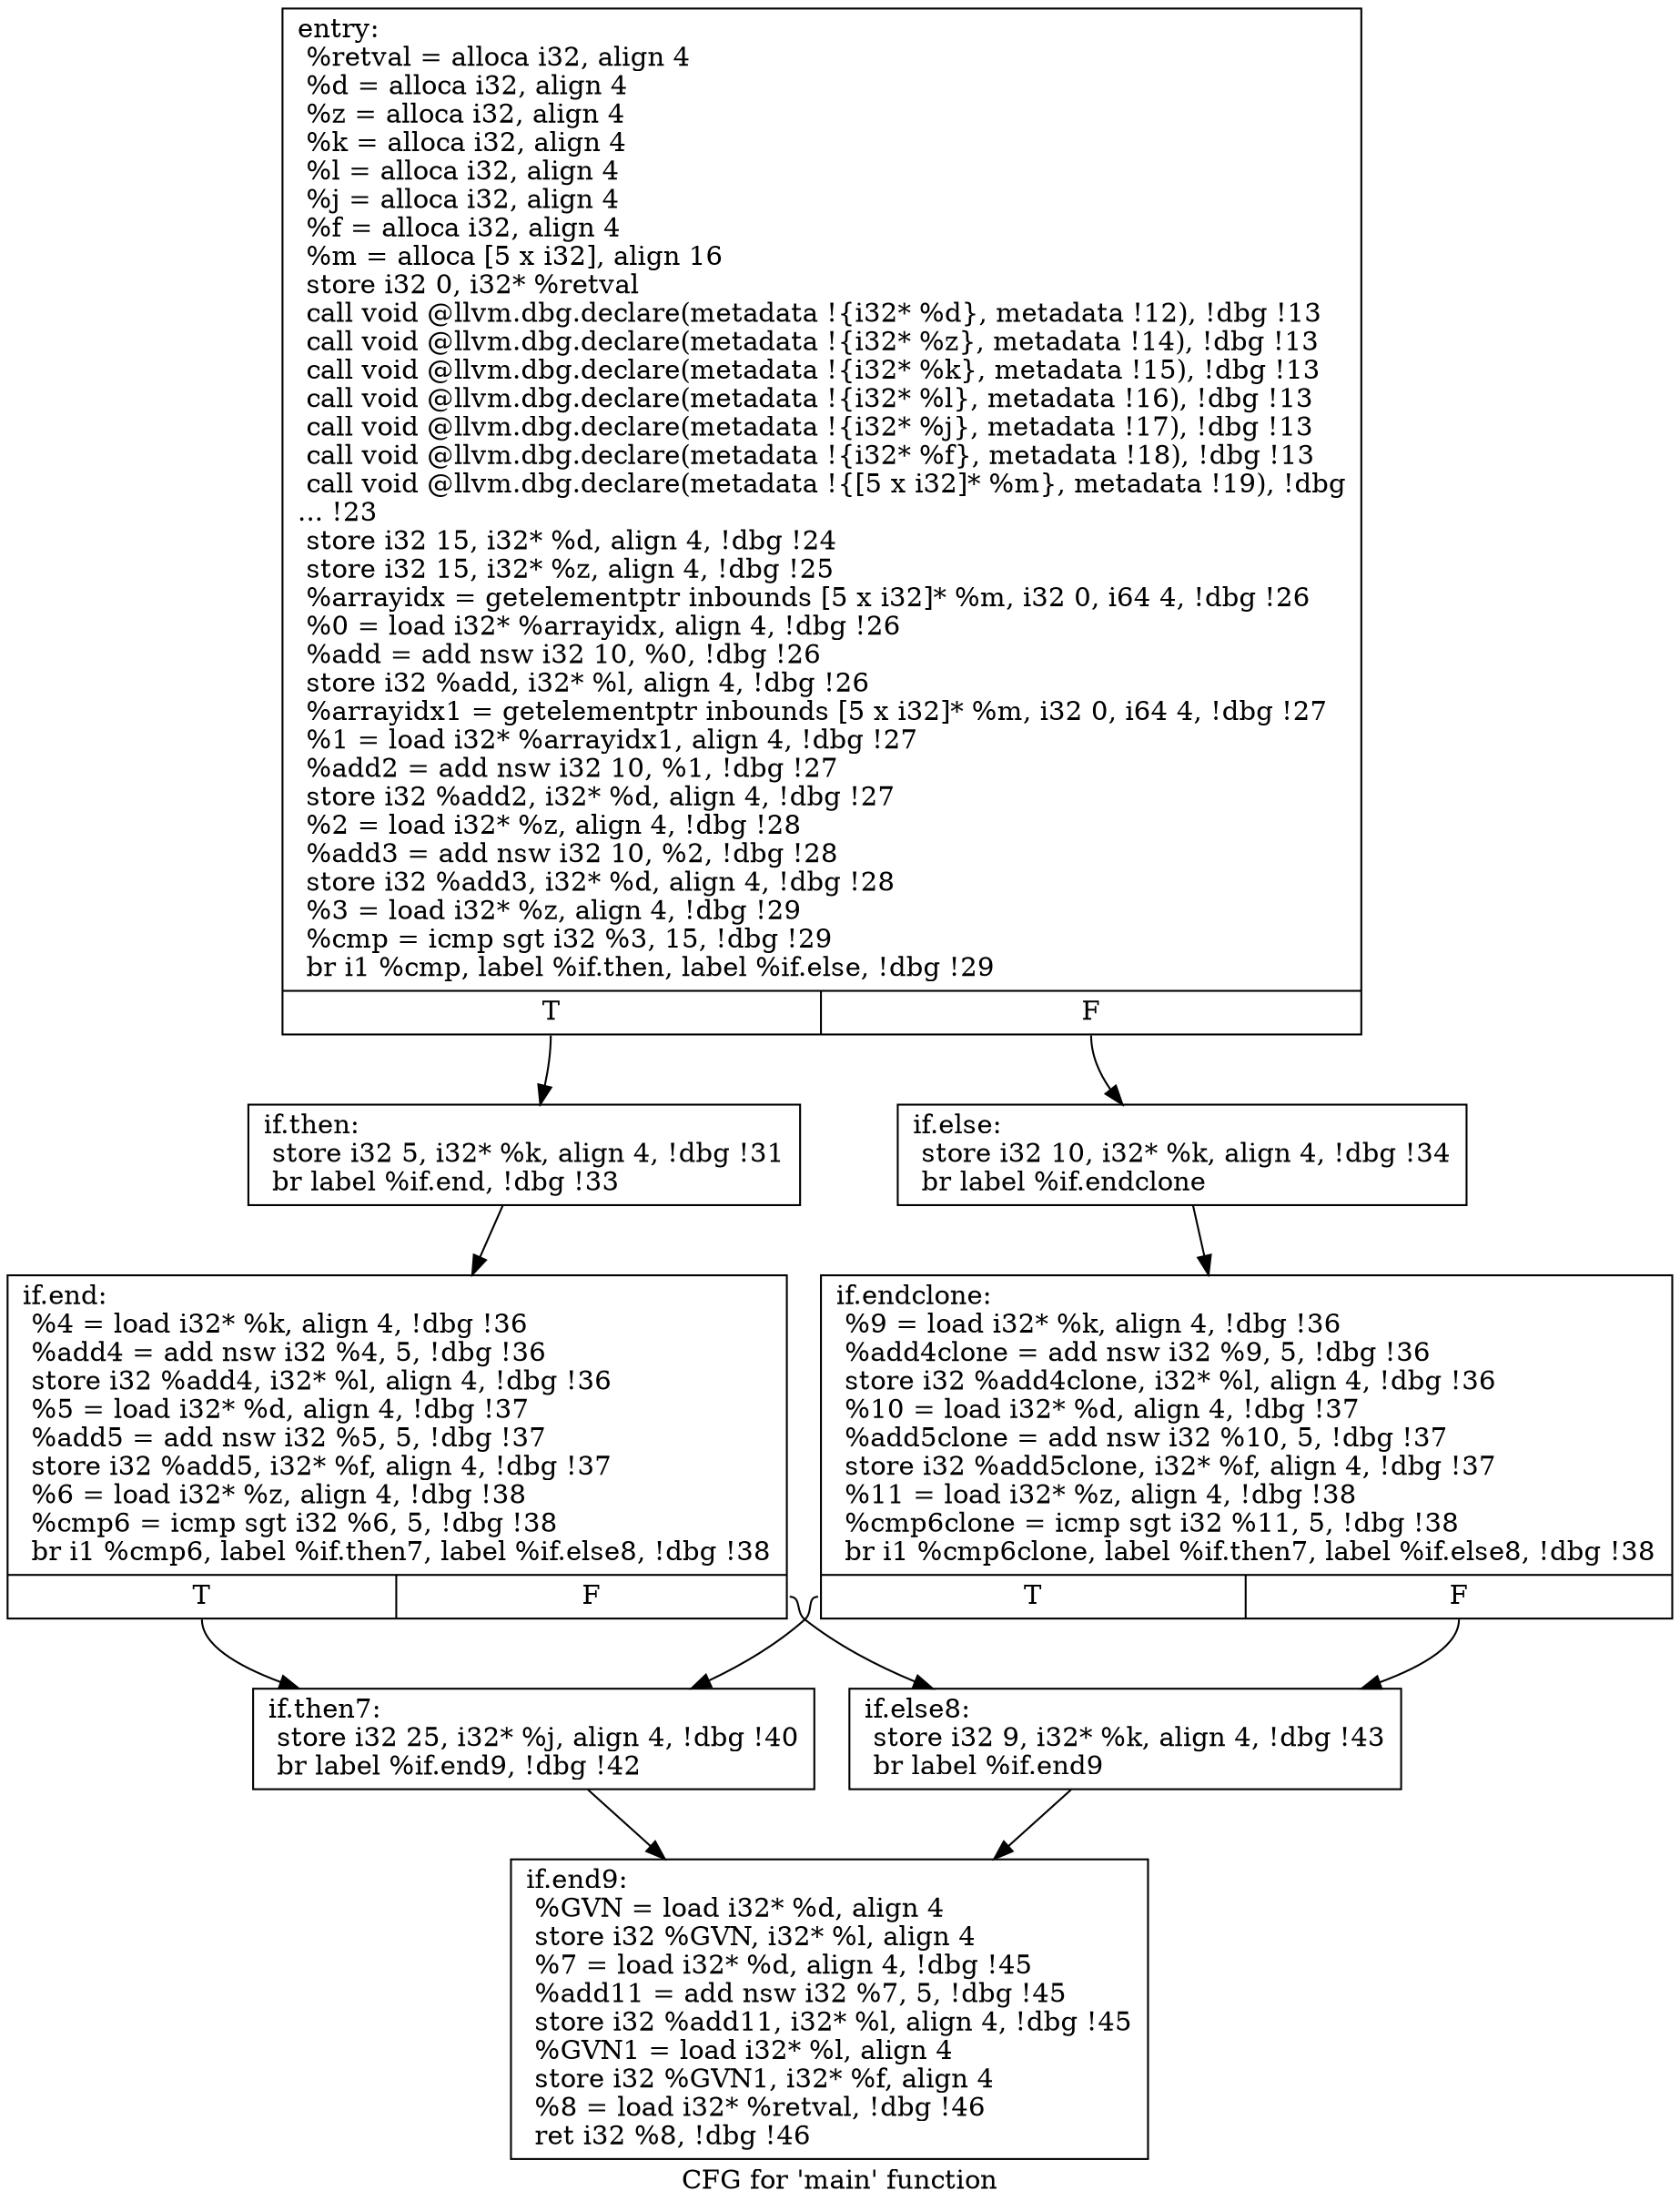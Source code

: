 digraph "CFG for 'main' function" {
	label="CFG for 'main' function";

	Node0x21c1200 [shape=record,label="{entry:\l  %retval = alloca i32, align 4\l  %d = alloca i32, align 4\l  %z = alloca i32, align 4\l  %k = alloca i32, align 4\l  %l = alloca i32, align 4\l  %j = alloca i32, align 4\l  %f = alloca i32, align 4\l  %m = alloca [5 x i32], align 16\l  store i32 0, i32* %retval\l  call void @llvm.dbg.declare(metadata !\{i32* %d\}, metadata !12), !dbg !13\l  call void @llvm.dbg.declare(metadata !\{i32* %z\}, metadata !14), !dbg !13\l  call void @llvm.dbg.declare(metadata !\{i32* %k\}, metadata !15), !dbg !13\l  call void @llvm.dbg.declare(metadata !\{i32* %l\}, metadata !16), !dbg !13\l  call void @llvm.dbg.declare(metadata !\{i32* %j\}, metadata !17), !dbg !13\l  call void @llvm.dbg.declare(metadata !\{i32* %f\}, metadata !18), !dbg !13\l  call void @llvm.dbg.declare(metadata !\{[5 x i32]* %m\}, metadata !19), !dbg\l... !23\l  store i32 15, i32* %d, align 4, !dbg !24\l  store i32 15, i32* %z, align 4, !dbg !25\l  %arrayidx = getelementptr inbounds [5 x i32]* %m, i32 0, i64 4, !dbg !26\l  %0 = load i32* %arrayidx, align 4, !dbg !26\l  %add = add nsw i32 10, %0, !dbg !26\l  store i32 %add, i32* %l, align 4, !dbg !26\l  %arrayidx1 = getelementptr inbounds [5 x i32]* %m, i32 0, i64 4, !dbg !27\l  %1 = load i32* %arrayidx1, align 4, !dbg !27\l  %add2 = add nsw i32 10, %1, !dbg !27\l  store i32 %add2, i32* %d, align 4, !dbg !27\l  %2 = load i32* %z, align 4, !dbg !28\l  %add3 = add nsw i32 10, %2, !dbg !28\l  store i32 %add3, i32* %d, align 4, !dbg !28\l  %3 = load i32* %z, align 4, !dbg !29\l  %cmp = icmp sgt i32 %3, 15, !dbg !29\l  br i1 %cmp, label %if.then, label %if.else, !dbg !29\l|{<s0>T|<s1>F}}"];
	Node0x21c1200:s0 -> Node0x21c1260;
	Node0x21c1200:s1 -> Node0x21c12c0;
	Node0x21c1260 [shape=record,label="{if.then:                                          \l  store i32 5, i32* %k, align 4, !dbg !31\l  br label %if.end, !dbg !33\l}"];
	Node0x21c1260 -> Node0x21c1320;
	Node0x21c12c0 [shape=record,label="{if.else:                                          \l  store i32 10, i32* %k, align 4, !dbg !34\l  br label %if.endclone\l}"];
	Node0x21c12c0 -> Node0x21dc000;
	Node0x21c1320 [shape=record,label="{if.end:                                           \l  %4 = load i32* %k, align 4, !dbg !36\l  %add4 = add nsw i32 %4, 5, !dbg !36\l  store i32 %add4, i32* %l, align 4, !dbg !36\l  %5 = load i32* %d, align 4, !dbg !37\l  %add5 = add nsw i32 %5, 5, !dbg !37\l  store i32 %add5, i32* %f, align 4, !dbg !37\l  %6 = load i32* %z, align 4, !dbg !38\l  %cmp6 = icmp sgt i32 %6, 5, !dbg !38\l  br i1 %cmp6, label %if.then7, label %if.else8, !dbg !38\l|{<s0>T|<s1>F}}"];
	Node0x21c1320:s0 -> Node0x21c1380;
	Node0x21c1320:s1 -> Node0x21c13e0;
	Node0x21c1380 [shape=record,label="{if.then7:                                         \l  store i32 25, i32* %j, align 4, !dbg !40\l  br label %if.end9, !dbg !42\l}"];
	Node0x21c1380 -> Node0x21c1440;
	Node0x21c13e0 [shape=record,label="{if.else8:                                         \l  store i32 9, i32* %k, align 4, !dbg !43\l  br label %if.end9\l}"];
	Node0x21c13e0 -> Node0x21c1440;
	Node0x21c1440 [shape=record,label="{if.end9:                                          \l  %GVN = load i32* %d, align 4\l  store i32 %GVN, i32* %l, align 4\l  %7 = load i32* %d, align 4, !dbg !45\l  %add11 = add nsw i32 %7, 5, !dbg !45\l  store i32 %add11, i32* %l, align 4, !dbg !45\l  %GVN1 = load i32* %l, align 4\l  store i32 %GVN1, i32* %f, align 4\l  %8 = load i32* %retval, !dbg !46\l  ret i32 %8, !dbg !46\l}"];
	Node0x21dc000 [shape=record,label="{if.endclone:                                      \l  %9 = load i32* %k, align 4, !dbg !36\l  %add4clone = add nsw i32 %9, 5, !dbg !36\l  store i32 %add4clone, i32* %l, align 4, !dbg !36\l  %10 = load i32* %d, align 4, !dbg !37\l  %add5clone = add nsw i32 %10, 5, !dbg !37\l  store i32 %add5clone, i32* %f, align 4, !dbg !37\l  %11 = load i32* %z, align 4, !dbg !38\l  %cmp6clone = icmp sgt i32 %11, 5, !dbg !38\l  br i1 %cmp6clone, label %if.then7, label %if.else8, !dbg !38\l|{<s0>T|<s1>F}}"];
	Node0x21dc000:s0 -> Node0x21c1380;
	Node0x21dc000:s1 -> Node0x21c13e0;
}
